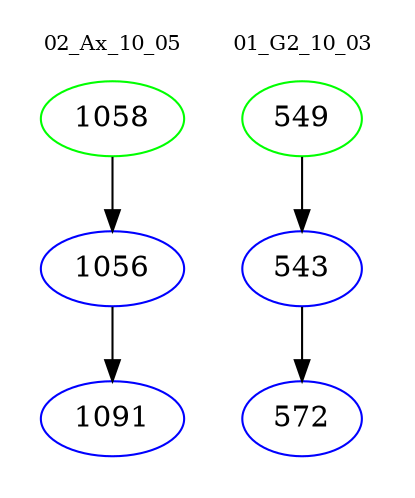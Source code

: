 digraph{
subgraph cluster_0 {
color = white
label = "02_Ax_10_05";
fontsize=10;
T0_1058 [label="1058", color="green"]
T0_1058 -> T0_1056 [color="black"]
T0_1056 [label="1056", color="blue"]
T0_1056 -> T0_1091 [color="black"]
T0_1091 [label="1091", color="blue"]
}
subgraph cluster_1 {
color = white
label = "01_G2_10_03";
fontsize=10;
T1_549 [label="549", color="green"]
T1_549 -> T1_543 [color="black"]
T1_543 [label="543", color="blue"]
T1_543 -> T1_572 [color="black"]
T1_572 [label="572", color="blue"]
}
}
